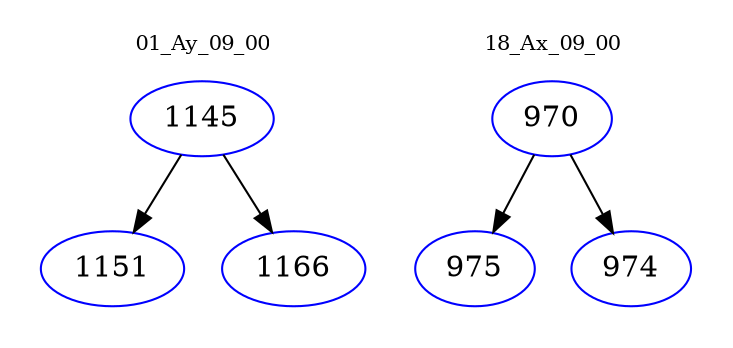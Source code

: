 digraph{
subgraph cluster_0 {
color = white
label = "01_Ay_09_00";
fontsize=10;
T0_1145 [label="1145", color="blue"]
T0_1145 -> T0_1151 [color="black"]
T0_1151 [label="1151", color="blue"]
T0_1145 -> T0_1166 [color="black"]
T0_1166 [label="1166", color="blue"]
}
subgraph cluster_1 {
color = white
label = "18_Ax_09_00";
fontsize=10;
T1_970 [label="970", color="blue"]
T1_970 -> T1_975 [color="black"]
T1_975 [label="975", color="blue"]
T1_970 -> T1_974 [color="black"]
T1_974 [label="974", color="blue"]
}
}
